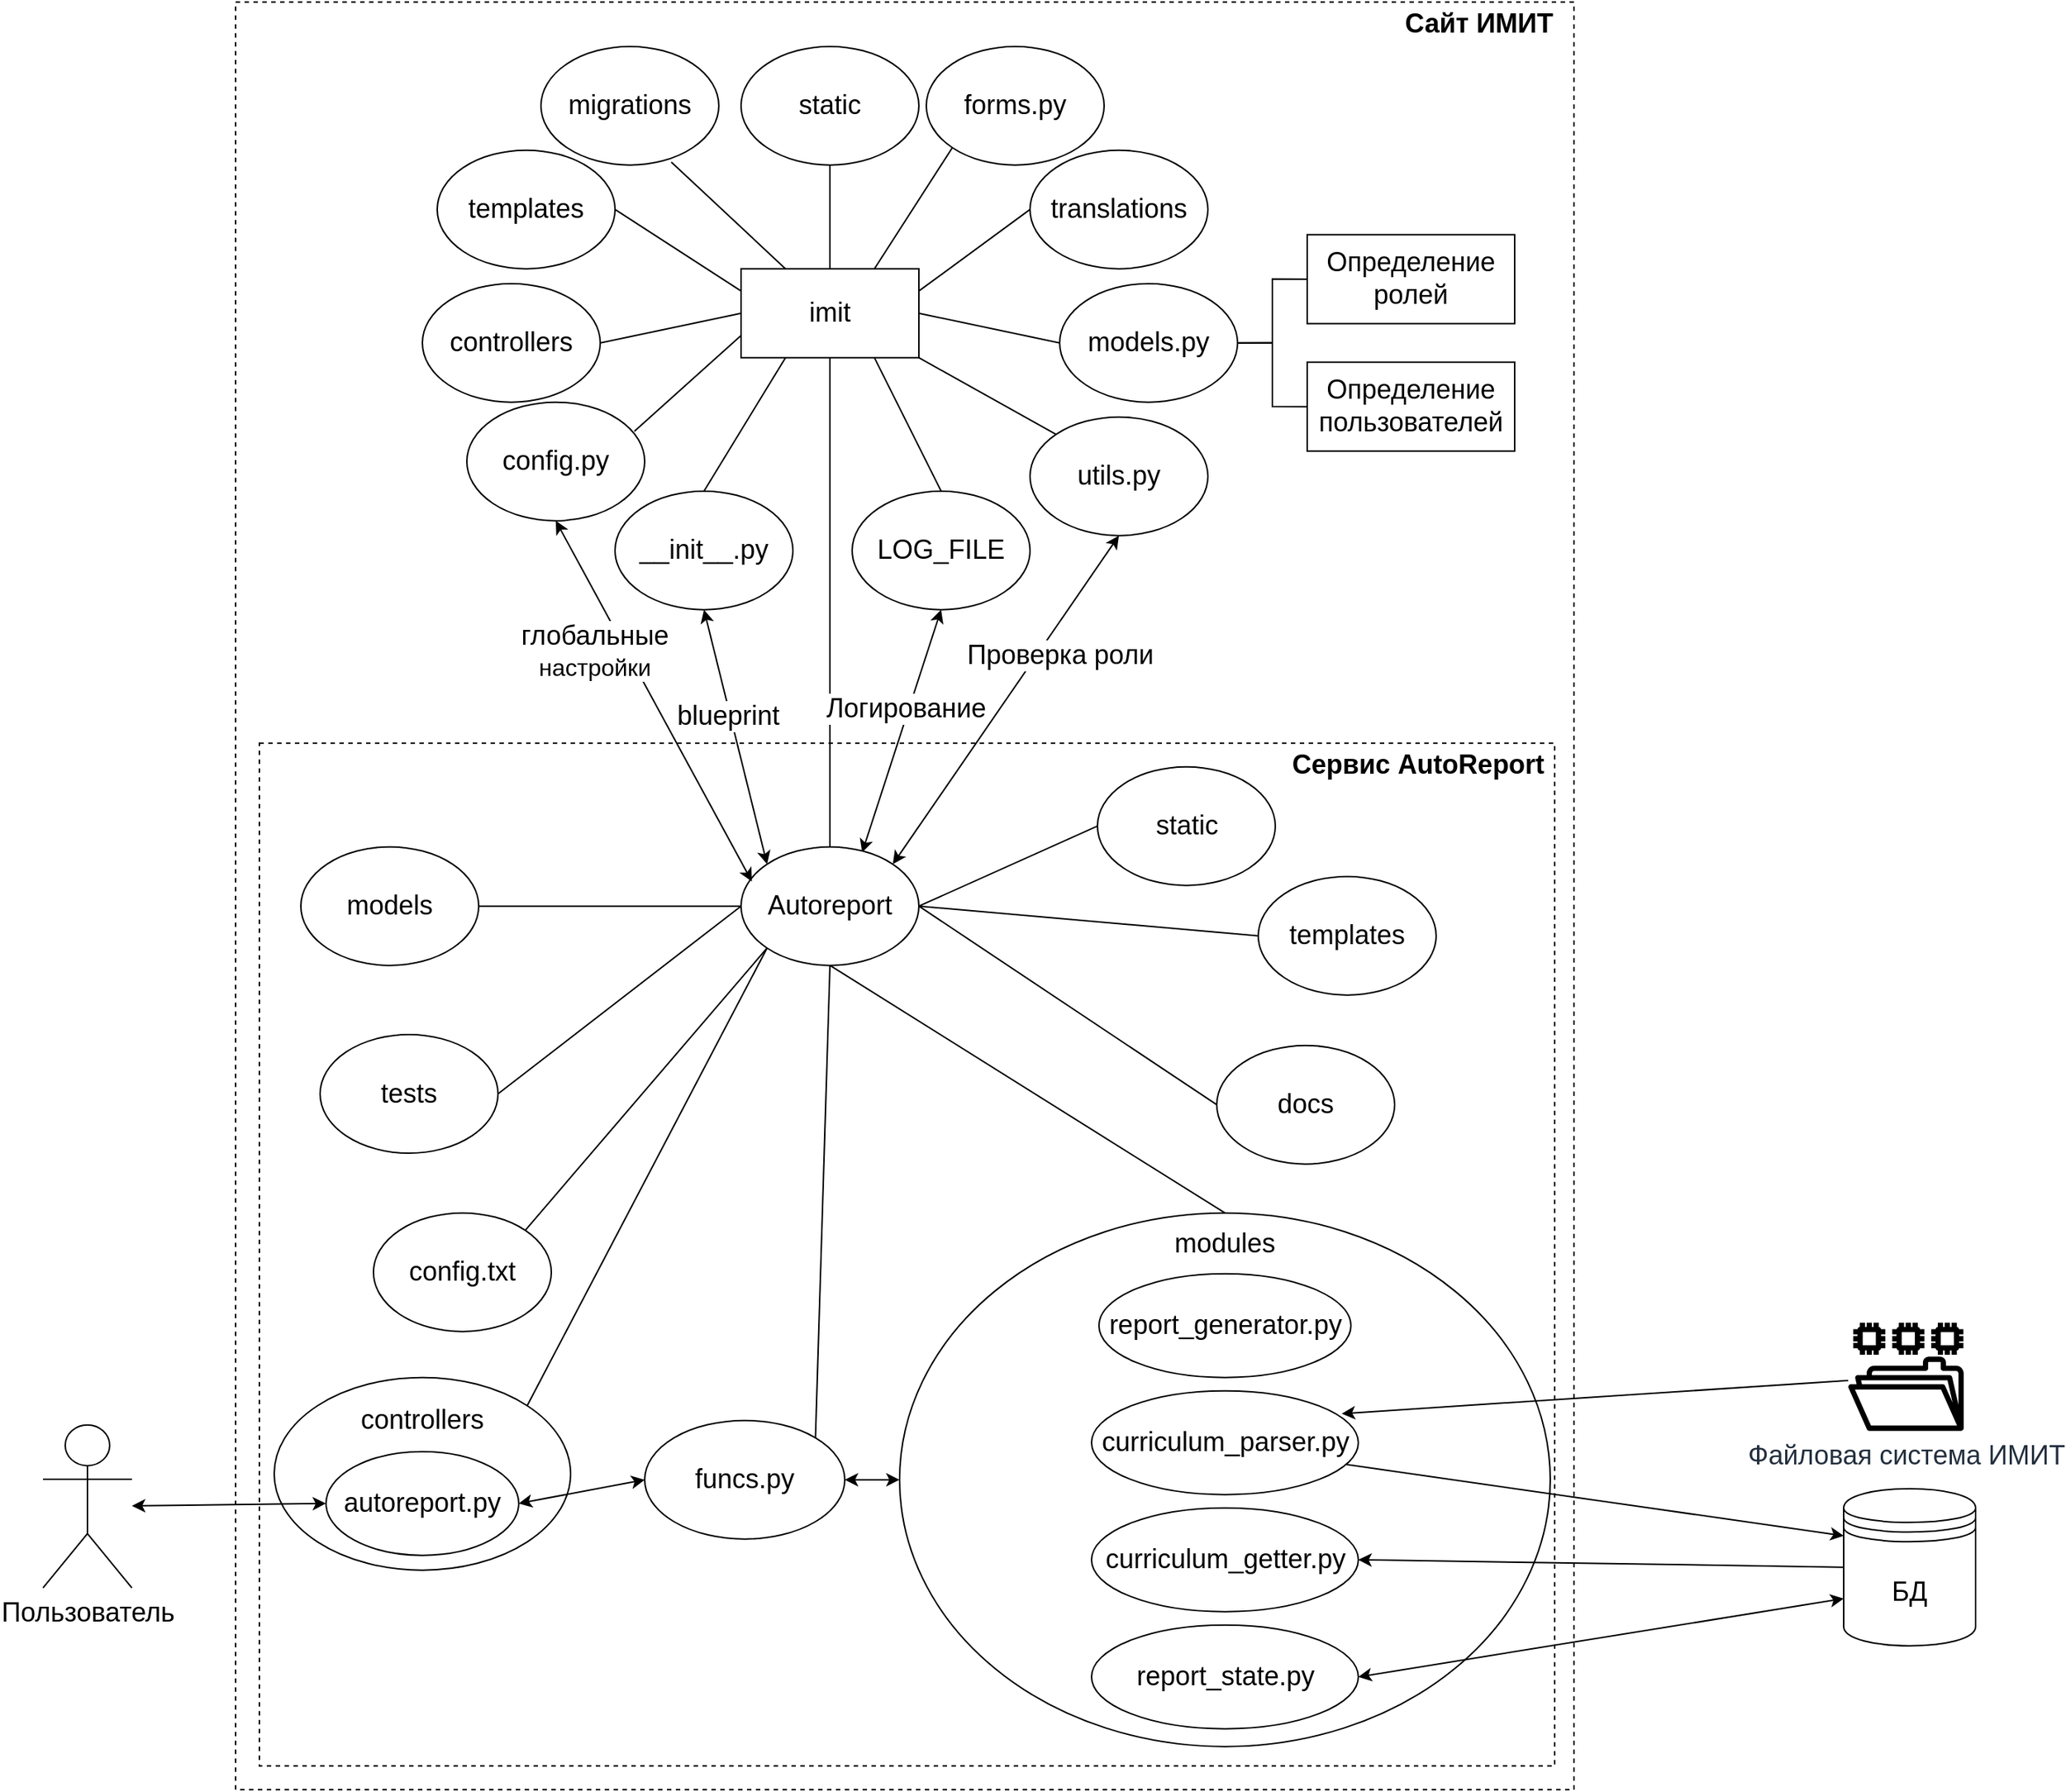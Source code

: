 <mxfile version="21.1.4" type="device">
  <diagram name="Страница 1" id="IZV1Hm3tQNgpVBTpKS9V">
    <mxGraphModel dx="1775" dy="245" grid="0" gridSize="10" guides="1" tooltips="1" connect="1" arrows="1" fold="1" page="1" pageScale="1" pageWidth="850" pageHeight="1100" math="0" shadow="0">
      <root>
        <mxCell id="0" />
        <mxCell id="1" parent="0" />
        <mxCell id="Ub1_vusqEFFK5saVrgV2-466" value="" style="rounded=0;whiteSpace=wrap;html=1;dashed=1;" vertex="1" parent="1">
          <mxGeometry x="1857" y="1470.333" width="903" height="1206" as="geometry" />
        </mxCell>
        <mxCell id="Ub1_vusqEFFK5saVrgV2-467" value="" style="rounded=0;whiteSpace=wrap;html=1;dashed=1;" vertex="1" parent="1">
          <mxGeometry x="1873" y="1970.333" width="874" height="690" as="geometry" />
        </mxCell>
        <mxCell id="Ub1_vusqEFFK5saVrgV2-468" style="rounded=0;orthogonalLoop=1;jettySize=auto;html=1;exitX=0.25;exitY=1;exitDx=0;exitDy=0;entryX=0.5;entryY=0;entryDx=0;entryDy=0;endArrow=none;endFill=0;" edge="1" parent="1" source="Ub1_vusqEFFK5saVrgV2-471" target="Ub1_vusqEFFK5saVrgV2-477">
          <mxGeometry relative="1" as="geometry" />
        </mxCell>
        <mxCell id="Ub1_vusqEFFK5saVrgV2-469" style="rounded=0;orthogonalLoop=1;jettySize=auto;html=1;exitX=0;exitY=0.75;exitDx=0;exitDy=0;entryX=0.942;entryY=0.246;entryDx=0;entryDy=0;entryPerimeter=0;endArrow=none;endFill=0;" edge="1" parent="1" source="Ub1_vusqEFFK5saVrgV2-471" target="Ub1_vusqEFFK5saVrgV2-476">
          <mxGeometry relative="1" as="geometry" />
        </mxCell>
        <mxCell id="Ub1_vusqEFFK5saVrgV2-470" style="rounded=0;orthogonalLoop=1;jettySize=auto;html=1;exitX=0.5;exitY=1;exitDx=0;exitDy=0;entryX=0.5;entryY=0;entryDx=0;entryDy=0;endArrow=none;endFill=0;" edge="1" parent="1" source="Ub1_vusqEFFK5saVrgV2-471" target="Ub1_vusqEFFK5saVrgV2-488">
          <mxGeometry relative="1" as="geometry" />
        </mxCell>
        <mxCell id="Ub1_vusqEFFK5saVrgV2-471" value="&lt;font style=&quot;font-size: 18px;&quot;&gt;imit&lt;/font&gt;" style="rounded=0;whiteSpace=wrap;html=1;" vertex="1" parent="1">
          <mxGeometry x="2198" y="1650.333" width="120" height="60" as="geometry" />
        </mxCell>
        <mxCell id="Ub1_vusqEFFK5saVrgV2-472" value="&lt;font style=&quot;font-size: 18px;&quot;&gt;templates&lt;/font&gt;" style="ellipse;whiteSpace=wrap;html=1;" vertex="1" parent="1">
          <mxGeometry x="1993" y="1570.333" width="120" height="80" as="geometry" />
        </mxCell>
        <mxCell id="Ub1_vusqEFFK5saVrgV2-473" value="&lt;font style=&quot;font-size: 18px;&quot;&gt;controllers&lt;/font&gt;" style="ellipse;whiteSpace=wrap;html=1;" vertex="1" parent="1">
          <mxGeometry x="1983" y="1660.333" width="120" height="80" as="geometry" />
        </mxCell>
        <mxCell id="Ub1_vusqEFFK5saVrgV2-474" value="&lt;font style=&quot;font-size: 18px;&quot;&gt;static&lt;/font&gt;" style="ellipse;whiteSpace=wrap;html=1;" vertex="1" parent="1">
          <mxGeometry x="2198" y="1500.333" width="120" height="80" as="geometry" />
        </mxCell>
        <mxCell id="Ub1_vusqEFFK5saVrgV2-475" value="&lt;font style=&quot;font-size: 18px;&quot;&gt;translations&lt;/font&gt;" style="ellipse;whiteSpace=wrap;html=1;" vertex="1" parent="1">
          <mxGeometry x="2393" y="1570.333" width="120" height="80" as="geometry" />
        </mxCell>
        <mxCell id="Ub1_vusqEFFK5saVrgV2-476" value="&lt;font style=&quot;font-size: 18px;&quot;&gt;config.py&lt;/font&gt;" style="ellipse;whiteSpace=wrap;html=1;" vertex="1" parent="1">
          <mxGeometry x="2013" y="1740.333" width="120" height="80" as="geometry" />
        </mxCell>
        <mxCell id="Ub1_vusqEFFK5saVrgV2-477" value="&lt;font style=&quot;font-size: 18px;&quot;&gt;__init__.py&lt;/font&gt;" style="ellipse;whiteSpace=wrap;html=1;" vertex="1" parent="1">
          <mxGeometry x="2113" y="1800.333" width="120" height="80" as="geometry" />
        </mxCell>
        <mxCell id="Ub1_vusqEFFK5saVrgV2-478" value="&lt;font style=&quot;font-size: 18px;&quot;&gt;migrations&lt;/font&gt;" style="ellipse;whiteSpace=wrap;html=1;" vertex="1" parent="1">
          <mxGeometry x="2063" y="1500.333" width="120" height="80" as="geometry" />
        </mxCell>
        <mxCell id="Ub1_vusqEFFK5saVrgV2-479" value="&lt;div&gt;&lt;font style=&quot;font-size: 18px;&quot;&gt;forms.py&lt;/font&gt;&lt;/div&gt;" style="ellipse;whiteSpace=wrap;html=1;" vertex="1" parent="1">
          <mxGeometry x="2323" y="1500.333" width="120" height="80" as="geometry" />
        </mxCell>
        <mxCell id="Ub1_vusqEFFK5saVrgV2-480" style="edgeStyle=orthogonalEdgeStyle;rounded=0;orthogonalLoop=1;jettySize=auto;html=1;exitX=1;exitY=0.5;exitDx=0;exitDy=0;entryX=0;entryY=0.5;entryDx=0;entryDy=0;endArrow=none;endFill=0;" edge="1" parent="1" source="Ub1_vusqEFFK5saVrgV2-481" target="Ub1_vusqEFFK5saVrgV2-526">
          <mxGeometry relative="1" as="geometry" />
        </mxCell>
        <mxCell id="Ub1_vusqEFFK5saVrgV2-481" value="&lt;font style=&quot;font-size: 18px;&quot;&gt;models.py&lt;/font&gt;" style="ellipse;whiteSpace=wrap;html=1;" vertex="1" parent="1">
          <mxGeometry x="2413" y="1660.333" width="120" height="80" as="geometry" />
        </mxCell>
        <mxCell id="Ub1_vusqEFFK5saVrgV2-482" value="&lt;font style=&quot;font-size: 18px;&quot;&gt;utils.py&lt;/font&gt;" style="ellipse;whiteSpace=wrap;html=1;" vertex="1" parent="1">
          <mxGeometry x="2393" y="1750.333" width="120" height="80" as="geometry" />
        </mxCell>
        <mxCell id="Ub1_vusqEFFK5saVrgV2-483" value="&lt;font style=&quot;font-size: 18px;&quot;&gt;LOG_FILE&lt;/font&gt;" style="ellipse;whiteSpace=wrap;html=1;" vertex="1" parent="1">
          <mxGeometry x="2273" y="1800.333" width="120" height="80" as="geometry" />
        </mxCell>
        <mxCell id="Ub1_vusqEFFK5saVrgV2-484" style="rounded=0;orthogonalLoop=1;jettySize=auto;html=1;exitX=0.681;exitY=0.048;exitDx=0;exitDy=0;entryX=0.5;entryY=1;entryDx=0;entryDy=0;startArrow=classic;startFill=1;exitPerimeter=0;" edge="1" parent="1" source="Ub1_vusqEFFK5saVrgV2-488" target="Ub1_vusqEFFK5saVrgV2-483">
          <mxGeometry relative="1" as="geometry" />
        </mxCell>
        <mxCell id="Ub1_vusqEFFK5saVrgV2-485" value="&lt;font style=&quot;font-size: 18px;&quot;&gt;Логирование&lt;/font&gt;" style="edgeLabel;html=1;align=center;verticalAlign=middle;resizable=0;points=[];" vertex="1" connectable="0" parent="Ub1_vusqEFFK5saVrgV2-484">
          <mxGeometry x="0.177" y="2" relative="1" as="geometry">
            <mxPoint as="offset" />
          </mxGeometry>
        </mxCell>
        <mxCell id="Ub1_vusqEFFK5saVrgV2-487" style="rounded=0;orthogonalLoop=1;jettySize=auto;html=1;exitX=0;exitY=1;exitDx=0;exitDy=0;entryX=1;entryY=0;entryDx=0;entryDy=0;endArrow=none;endFill=0;" edge="1" parent="1" source="Ub1_vusqEFFK5saVrgV2-488" target="Ub1_vusqEFFK5saVrgV2-501">
          <mxGeometry relative="1" as="geometry" />
        </mxCell>
        <mxCell id="Ub1_vusqEFFK5saVrgV2-488" value="&lt;font style=&quot;font-size: 18px;&quot;&gt;Autoreport&lt;/font&gt;" style="ellipse;whiteSpace=wrap;html=1;" vertex="1" parent="1">
          <mxGeometry x="2198" y="2040.333" width="120" height="80" as="geometry" />
        </mxCell>
        <mxCell id="Ub1_vusqEFFK5saVrgV2-489" style="rounded=0;orthogonalLoop=1;jettySize=auto;html=1;exitX=0;exitY=0.5;exitDx=0;exitDy=0;entryX=1;entryY=0.5;entryDx=0;entryDy=0;endArrow=none;endFill=0;" edge="1" parent="1" source="Ub1_vusqEFFK5saVrgV2-471" target="Ub1_vusqEFFK5saVrgV2-473">
          <mxGeometry relative="1" as="geometry">
            <mxPoint x="2238" y="1720.333" as="sourcePoint" />
            <mxPoint x="2205" y="1822.333" as="targetPoint" />
          </mxGeometry>
        </mxCell>
        <mxCell id="Ub1_vusqEFFK5saVrgV2-490" style="rounded=0;orthogonalLoop=1;jettySize=auto;html=1;exitX=0;exitY=0.25;exitDx=0;exitDy=0;entryX=1;entryY=0.5;entryDx=0;entryDy=0;endArrow=none;endFill=0;" edge="1" parent="1" source="Ub1_vusqEFFK5saVrgV2-471" target="Ub1_vusqEFFK5saVrgV2-472">
          <mxGeometry relative="1" as="geometry">
            <mxPoint x="2208" y="1690.333" as="sourcePoint" />
            <mxPoint x="2113" y="1710.333" as="targetPoint" />
          </mxGeometry>
        </mxCell>
        <mxCell id="Ub1_vusqEFFK5saVrgV2-491" style="rounded=0;orthogonalLoop=1;jettySize=auto;html=1;exitX=0.25;exitY=0;exitDx=0;exitDy=0;entryX=0.733;entryY=0.975;entryDx=0;entryDy=0;endArrow=none;endFill=0;entryPerimeter=0;" edge="1" parent="1" source="Ub1_vusqEFFK5saVrgV2-471" target="Ub1_vusqEFFK5saVrgV2-478">
          <mxGeometry relative="1" as="geometry">
            <mxPoint x="2208" y="1690.333" as="sourcePoint" />
            <mxPoint x="2133" y="1630.333" as="targetPoint" />
          </mxGeometry>
        </mxCell>
        <mxCell id="Ub1_vusqEFFK5saVrgV2-492" style="rounded=0;orthogonalLoop=1;jettySize=auto;html=1;exitX=0.5;exitY=0;exitDx=0;exitDy=0;entryX=0.5;entryY=1;entryDx=0;entryDy=0;endArrow=none;endFill=0;" edge="1" parent="1" source="Ub1_vusqEFFK5saVrgV2-471" target="Ub1_vusqEFFK5saVrgV2-474">
          <mxGeometry relative="1" as="geometry">
            <mxPoint x="2208" y="1660.333" as="sourcePoint" />
            <mxPoint x="2161" y="1588.333" as="targetPoint" />
          </mxGeometry>
        </mxCell>
        <mxCell id="Ub1_vusqEFFK5saVrgV2-493" style="rounded=0;orthogonalLoop=1;jettySize=auto;html=1;exitX=1;exitY=1;exitDx=0;exitDy=0;entryX=0;entryY=0;entryDx=0;entryDy=0;endArrow=none;endFill=0;" edge="1" parent="1" source="Ub1_vusqEFFK5saVrgV2-471" target="Ub1_vusqEFFK5saVrgV2-482">
          <mxGeometry relative="1" as="geometry">
            <mxPoint x="2268" y="1660.333" as="sourcePoint" />
            <mxPoint x="2268" y="1590.333" as="targetPoint" />
          </mxGeometry>
        </mxCell>
        <mxCell id="Ub1_vusqEFFK5saVrgV2-494" style="rounded=0;orthogonalLoop=1;jettySize=auto;html=1;exitX=1;exitY=0.25;exitDx=0;exitDy=0;entryX=0;entryY=0.5;entryDx=0;entryDy=0;endArrow=none;endFill=0;" edge="1" parent="1" source="Ub1_vusqEFFK5saVrgV2-471" target="Ub1_vusqEFFK5saVrgV2-475">
          <mxGeometry relative="1" as="geometry">
            <mxPoint x="2328" y="1660.333" as="sourcePoint" />
            <mxPoint x="2373" y="1586.333" as="targetPoint" />
          </mxGeometry>
        </mxCell>
        <mxCell id="Ub1_vusqEFFK5saVrgV2-495" style="rounded=0;orthogonalLoop=1;jettySize=auto;html=1;exitX=1;exitY=0.5;exitDx=0;exitDy=0;entryX=0;entryY=0.5;entryDx=0;entryDy=0;endArrow=none;endFill=0;" edge="1" parent="1" source="Ub1_vusqEFFK5saVrgV2-471" target="Ub1_vusqEFFK5saVrgV2-481">
          <mxGeometry relative="1" as="geometry">
            <mxPoint x="2328" y="1675.333" as="sourcePoint" />
            <mxPoint x="2403" y="1630.333" as="targetPoint" />
          </mxGeometry>
        </mxCell>
        <mxCell id="Ub1_vusqEFFK5saVrgV2-496" style="rounded=0;orthogonalLoop=1;jettySize=auto;html=1;exitX=0.75;exitY=0;exitDx=0;exitDy=0;entryX=0;entryY=1;entryDx=0;entryDy=0;endArrow=none;endFill=0;" edge="1" parent="1" source="Ub1_vusqEFFK5saVrgV2-471" target="Ub1_vusqEFFK5saVrgV2-479">
          <mxGeometry relative="1" as="geometry">
            <mxPoint x="2328" y="1690.333" as="sourcePoint" />
            <mxPoint x="2423" y="1710.333" as="targetPoint" />
          </mxGeometry>
        </mxCell>
        <mxCell id="Ub1_vusqEFFK5saVrgV2-497" style="rounded=0;orthogonalLoop=1;jettySize=auto;html=1;exitX=0.75;exitY=1;exitDx=0;exitDy=0;entryX=0.5;entryY=0;entryDx=0;entryDy=0;endArrow=none;endFill=0;" edge="1" parent="1" source="Ub1_vusqEFFK5saVrgV2-471" target="Ub1_vusqEFFK5saVrgV2-483">
          <mxGeometry relative="1" as="geometry">
            <mxPoint x="2328" y="1705.333" as="sourcePoint" />
            <mxPoint x="2421" y="1762.333" as="targetPoint" />
          </mxGeometry>
        </mxCell>
        <mxCell id="Ub1_vusqEFFK5saVrgV2-498" style="rounded=0;orthogonalLoop=1;jettySize=auto;html=1;exitX=0;exitY=0;exitDx=0;exitDy=0;entryX=0.5;entryY=1;entryDx=0;entryDy=0;startArrow=classic;startFill=1;" edge="1" parent="1" source="Ub1_vusqEFFK5saVrgV2-488" target="Ub1_vusqEFFK5saVrgV2-477">
          <mxGeometry relative="1" as="geometry">
            <mxPoint x="2310" y="2022.333" as="sourcePoint" />
            <mxPoint x="2383" y="1890.333" as="targetPoint" />
          </mxGeometry>
        </mxCell>
        <mxCell id="Ub1_vusqEFFK5saVrgV2-499" value="&lt;font style=&quot;font-size: 18px;&quot;&gt;blueprint&lt;/font&gt;" style="edgeLabel;html=1;align=center;verticalAlign=middle;resizable=0;points=[];" vertex="1" connectable="0" parent="Ub1_vusqEFFK5saVrgV2-498">
          <mxGeometry x="0.177" y="2" relative="1" as="geometry">
            <mxPoint as="offset" />
          </mxGeometry>
        </mxCell>
        <mxCell id="Ub1_vusqEFFK5saVrgV2-500" value="&lt;font style=&quot;font-size: 18px;&quot;&gt;templates&lt;/font&gt;" style="ellipse;whiteSpace=wrap;html=1;" vertex="1" parent="1">
          <mxGeometry x="2547" y="2060.333" width="120" height="80" as="geometry" />
        </mxCell>
        <mxCell id="Ub1_vusqEFFK5saVrgV2-501" value="&lt;div&gt;&lt;font style=&quot;font-size: 18px;&quot;&gt;controllers&lt;br&gt;&lt;/font&gt;&lt;/div&gt;&lt;div&gt;&lt;font style=&quot;font-size: 18px;&quot;&gt;&lt;br&gt;&lt;/font&gt;&lt;/div&gt;&lt;div&gt;&lt;font style=&quot;font-size: 18px;&quot;&gt;&lt;br&gt;&lt;/font&gt;&lt;/div&gt;&lt;div&gt;&lt;br&gt;&lt;/div&gt;&lt;div&gt;&lt;br&gt;&lt;/div&gt;" style="ellipse;whiteSpace=wrap;html=1;" vertex="1" parent="1">
          <mxGeometry x="1883" y="2398.333" width="200" height="130" as="geometry" />
        </mxCell>
        <mxCell id="Ub1_vusqEFFK5saVrgV2-502" value="&lt;font style=&quot;font-size: 18px;&quot;&gt;static&lt;/font&gt;" style="ellipse;whiteSpace=wrap;html=1;" vertex="1" parent="1">
          <mxGeometry x="2438.5" y="1986.333" width="120" height="80" as="geometry" />
        </mxCell>
        <mxCell id="Ub1_vusqEFFK5saVrgV2-503" style="rounded=0;orthogonalLoop=1;jettySize=auto;html=1;exitX=1;exitY=0.5;exitDx=0;exitDy=0;entryX=0;entryY=0.5;entryDx=0;entryDy=0;startArrow=classic;startFill=1;" edge="1" parent="1" source="Ub1_vusqEFFK5saVrgV2-504" target="Ub1_vusqEFFK5saVrgV2-505">
          <mxGeometry relative="1" as="geometry" />
        </mxCell>
        <mxCell id="Ub1_vusqEFFK5saVrgV2-504" value="&lt;font style=&quot;font-size: 18px;&quot;&gt;autoreport.py&lt;/font&gt;" style="ellipse;whiteSpace=wrap;html=1;" vertex="1" parent="1">
          <mxGeometry x="1918" y="2448.333" width="130" height="70" as="geometry" />
        </mxCell>
        <mxCell id="Ub1_vusqEFFK5saVrgV2-505" value="&lt;font style=&quot;font-size: 18px;&quot;&gt;funcs.py&lt;/font&gt;" style="ellipse;whiteSpace=wrap;html=1;" vertex="1" parent="1">
          <mxGeometry x="2133" y="2427.333" width="135" height="80" as="geometry" />
        </mxCell>
        <mxCell id="Ub1_vusqEFFK5saVrgV2-506" value="&lt;font style=&quot;font-size: 18px;&quot;&gt;tests&lt;/font&gt;" style="ellipse;whiteSpace=wrap;html=1;" vertex="1" parent="1">
          <mxGeometry x="1914" y="2167.003" width="120" height="80" as="geometry" />
        </mxCell>
        <mxCell id="Ub1_vusqEFFK5saVrgV2-507" value="&lt;font style=&quot;font-size: 18px;&quot;&gt;docs&lt;/font&gt;" style="ellipse;whiteSpace=wrap;html=1;" vertex="1" parent="1">
          <mxGeometry x="2519" y="2174.333" width="120" height="80" as="geometry" />
        </mxCell>
        <mxCell id="Ub1_vusqEFFK5saVrgV2-509" value="&lt;font style=&quot;font-size: 18px;&quot;&gt;config.txt&lt;/font&gt;" style="ellipse;whiteSpace=wrap;html=1;" vertex="1" parent="1">
          <mxGeometry x="1950" y="2287.333" width="120" height="80" as="geometry" />
        </mxCell>
        <mxCell id="Ub1_vusqEFFK5saVrgV2-510" style="rounded=0;orthogonalLoop=1;jettySize=auto;html=1;exitX=0.5;exitY=1;exitDx=0;exitDy=0;entryX=1;entryY=0;entryDx=0;entryDy=0;endArrow=none;endFill=0;" edge="1" parent="1" source="Ub1_vusqEFFK5saVrgV2-488" target="Ub1_vusqEFFK5saVrgV2-505">
          <mxGeometry relative="1" as="geometry">
            <mxPoint x="2208" y="2090.333" as="sourcePoint" />
            <mxPoint x="2123" y="2050.333" as="targetPoint" />
          </mxGeometry>
        </mxCell>
        <mxCell id="Ub1_vusqEFFK5saVrgV2-511" style="rounded=0;orthogonalLoop=1;jettySize=auto;html=1;exitX=0.5;exitY=1;exitDx=0;exitDy=0;endArrow=none;endFill=0;entryX=0.5;entryY=0;entryDx=0;entryDy=0;" edge="1" parent="1" source="Ub1_vusqEFFK5saVrgV2-488" target="Ub1_vusqEFFK5saVrgV2-531">
          <mxGeometry relative="1" as="geometry">
            <mxPoint x="2208" y="2090.333" as="sourcePoint" />
            <mxPoint x="2180.5" y="2350.333" as="targetPoint" />
          </mxGeometry>
        </mxCell>
        <mxCell id="Ub1_vusqEFFK5saVrgV2-512" style="rounded=0;orthogonalLoop=1;jettySize=auto;html=1;exitX=0;exitY=1;exitDx=0;exitDy=0;entryX=1;entryY=0;entryDx=0;entryDy=0;endArrow=none;endFill=0;" edge="1" parent="1" source="Ub1_vusqEFFK5saVrgV2-488" target="Ub1_vusqEFFK5saVrgV2-509">
          <mxGeometry relative="1" as="geometry">
            <mxPoint x="2310" y="2118.333" as="sourcePoint" />
            <mxPoint x="2451" y="2432.333" as="targetPoint" />
          </mxGeometry>
        </mxCell>
        <mxCell id="Ub1_vusqEFFK5saVrgV2-513" style="rounded=0;orthogonalLoop=1;jettySize=auto;html=1;exitX=0;exitY=0.5;exitDx=0;exitDy=0;entryX=1;entryY=0.5;entryDx=0;entryDy=0;endArrow=none;endFill=0;" edge="1" parent="1" source="Ub1_vusqEFFK5saVrgV2-488" target="Ub1_vusqEFFK5saVrgV2-506">
          <mxGeometry relative="1" as="geometry">
            <mxPoint x="2310" y="2118.333" as="sourcePoint" />
            <mxPoint x="2491" y="2342.333" as="targetPoint" />
          </mxGeometry>
        </mxCell>
        <mxCell id="Ub1_vusqEFFK5saVrgV2-514" style="rounded=0;orthogonalLoop=1;jettySize=auto;html=1;exitX=1;exitY=0.5;exitDx=0;exitDy=0;entryX=0;entryY=0.5;entryDx=0;entryDy=0;endArrow=none;endFill=0;" edge="1" parent="1" source="Ub1_vusqEFFK5saVrgV2-488" target="Ub1_vusqEFFK5saVrgV2-507">
          <mxGeometry relative="1" as="geometry">
            <mxPoint x="2310" y="2118.333" as="sourcePoint" />
            <mxPoint x="2513" y="2290.333" as="targetPoint" />
          </mxGeometry>
        </mxCell>
        <mxCell id="Ub1_vusqEFFK5saVrgV2-515" style="rounded=0;orthogonalLoop=1;jettySize=auto;html=1;exitX=1;exitY=0.5;exitDx=0;exitDy=0;entryX=0;entryY=0.5;entryDx=0;entryDy=0;endArrow=none;endFill=0;" edge="1" parent="1" source="Ub1_vusqEFFK5saVrgV2-488" target="Ub1_vusqEFFK5saVrgV2-502">
          <mxGeometry relative="1" as="geometry">
            <mxPoint x="2328" y="2090.333" as="sourcePoint" />
            <mxPoint x="2533" y="2200.333" as="targetPoint" />
          </mxGeometry>
        </mxCell>
        <mxCell id="Ub1_vusqEFFK5saVrgV2-516" style="rounded=0;orthogonalLoop=1;jettySize=auto;html=1;exitX=1;exitY=0.5;exitDx=0;exitDy=0;entryX=0;entryY=0.5;entryDx=0;entryDy=0;endArrow=none;endFill=0;" edge="1" parent="1" source="Ub1_vusqEFFK5saVrgV2-488" target="Ub1_vusqEFFK5saVrgV2-500">
          <mxGeometry relative="1" as="geometry">
            <mxPoint x="2328" y="2090.333" as="sourcePoint" />
            <mxPoint x="2403" y="2040.333" as="targetPoint" />
          </mxGeometry>
        </mxCell>
        <mxCell id="Ub1_vusqEFFK5saVrgV2-517" value="&lt;font style=&quot;font-size: 18px;&quot;&gt;&lt;b&gt;Сервис AutoReport&lt;/b&gt;&lt;/font&gt; " style="text;html=1;strokeColor=none;fillColor=none;align=center;verticalAlign=middle;whiteSpace=wrap;rounded=0;" vertex="1" parent="1">
          <mxGeometry x="2566" y="1970.33" width="178" height="30" as="geometry" />
        </mxCell>
        <mxCell id="Ub1_vusqEFFK5saVrgV2-518" value="&lt;font style=&quot;font-size: 18px;&quot;&gt;&lt;b&gt;Сайт ИМИТ&lt;/b&gt;&lt;/font&gt; " style="text;html=1;strokeColor=none;fillColor=none;align=center;verticalAlign=middle;whiteSpace=wrap;rounded=0;" vertex="1" parent="1">
          <mxGeometry x="2632" y="1470.33" width="128" height="30" as="geometry" />
        </mxCell>
        <mxCell id="Ub1_vusqEFFK5saVrgV2-519" value="&lt;font style=&quot;font-size: 18px;&quot;&gt;Пользователь&lt;/font&gt;" style="shape=umlActor;verticalLabelPosition=bottom;verticalAlign=top;html=1;outlineConnect=0;" vertex="1" parent="1">
          <mxGeometry x="1727" y="2430.333" width="60" height="110" as="geometry" />
        </mxCell>
        <mxCell id="Ub1_vusqEFFK5saVrgV2-520" style="rounded=0;orthogonalLoop=1;jettySize=auto;html=1;entryX=0;entryY=0.5;entryDx=0;entryDy=0;startArrow=classic;startFill=1;" edge="1" parent="1" source="Ub1_vusqEFFK5saVrgV2-519" target="Ub1_vusqEFFK5saVrgV2-504">
          <mxGeometry relative="1" as="geometry">
            <mxPoint x="2013" y="2130.333" as="sourcePoint" />
            <mxPoint x="2048" y="2150.333" as="targetPoint" />
          </mxGeometry>
        </mxCell>
        <mxCell id="Ub1_vusqEFFK5saVrgV2-521" style="rounded=0;orthogonalLoop=1;jettySize=auto;html=1;exitX=1;exitY=0.5;exitDx=0;exitDy=0;entryX=0;entryY=0.5;entryDx=0;entryDy=0;startArrow=classic;startFill=1;" edge="1" parent="1" source="Ub1_vusqEFFK5saVrgV2-505" target="Ub1_vusqEFFK5saVrgV2-531">
          <mxGeometry relative="1" as="geometry">
            <mxPoint x="1995" y="2158.333" as="sourcePoint" />
            <mxPoint x="2003" y="2282.333" as="targetPoint" />
          </mxGeometry>
        </mxCell>
        <mxCell id="Ub1_vusqEFFK5saVrgV2-522" value="&lt;font style=&quot;font-size: 18px;&quot;&gt;models&lt;/font&gt;" style="ellipse;whiteSpace=wrap;html=1;" vertex="1" parent="1">
          <mxGeometry x="1901" y="2040.333" width="120" height="80" as="geometry" />
        </mxCell>
        <mxCell id="Ub1_vusqEFFK5saVrgV2-523" style="rounded=0;orthogonalLoop=1;jettySize=auto;html=1;exitX=0;exitY=0.5;exitDx=0;exitDy=0;entryX=1;entryY=0.5;entryDx=0;entryDy=0;endArrow=none;endFill=0;" edge="1" parent="1" source="Ub1_vusqEFFK5saVrgV2-488" target="Ub1_vusqEFFK5saVrgV2-522">
          <mxGeometry relative="1" as="geometry">
            <mxPoint x="2268" y="2130.333" as="sourcePoint" />
            <mxPoint x="2483" y="2390.333" as="targetPoint" />
          </mxGeometry>
        </mxCell>
        <mxCell id="Ub1_vusqEFFK5saVrgV2-524" style="rounded=0;orthogonalLoop=1;jettySize=auto;html=1;exitX=1;exitY=0;exitDx=0;exitDy=0;entryX=0.5;entryY=1;entryDx=0;entryDy=0;startArrow=classic;startFill=1;" edge="1" parent="1" source="Ub1_vusqEFFK5saVrgV2-488" target="Ub1_vusqEFFK5saVrgV2-482">
          <mxGeometry relative="1" as="geometry">
            <mxPoint x="2290" y="2054.333" as="sourcePoint" />
            <mxPoint x="2343" y="1890.333" as="targetPoint" />
          </mxGeometry>
        </mxCell>
        <mxCell id="Ub1_vusqEFFK5saVrgV2-525" value="&lt;font style=&quot;font-size: 18px;&quot;&gt;Проверка роли&lt;br&gt;&lt;/font&gt;" style="edgeLabel;html=1;align=center;verticalAlign=middle;resizable=0;points=[];" vertex="1" connectable="0" parent="Ub1_vusqEFFK5saVrgV2-524">
          <mxGeometry x="0.177" y="2" relative="1" as="geometry">
            <mxPoint x="24" y="-10" as="offset" />
          </mxGeometry>
        </mxCell>
        <mxCell id="Ub1_vusqEFFK5saVrgV2-526" value="&lt;div&gt;&lt;font style=&quot;font-size: 18px;&quot;&gt;Определение&lt;/font&gt;&lt;/div&gt;&lt;div&gt;&lt;font style=&quot;font-size: 18px;&quot;&gt;ролей&lt;br&gt;&lt;/font&gt;&lt;/div&gt;" style="rounded=0;whiteSpace=wrap;html=1;" vertex="1" parent="1">
          <mxGeometry x="2580" y="1627.333" width="140" height="60" as="geometry" />
        </mxCell>
        <mxCell id="Ub1_vusqEFFK5saVrgV2-527" value="&lt;font style=&quot;font-size: 18px;&quot;&gt;Файловая система ИМИТ&lt;br&gt;&lt;/font&gt;" style="sketch=0;outlineConnect=0;fontColor=#232F3E;gradientColor=none;fillColor=#000000;strokeColor=none;dashed=0;verticalLabelPosition=bottom;verticalAlign=top;align=center;html=1;fontSize=12;fontStyle=0;aspect=fixed;pointerEvents=1;shape=mxgraph.aws4.file_system;" vertex="1" parent="1">
          <mxGeometry x="2945" y="2361.333" width="78" height="73" as="geometry" />
        </mxCell>
        <mxCell id="Ub1_vusqEFFK5saVrgV2-528" value="&lt;font style=&quot;font-size: 18px;&quot;&gt;БД&lt;/font&gt;" style="shape=datastore;whiteSpace=wrap;html=1;" vertex="1" parent="1">
          <mxGeometry x="2942" y="2473.333" width="89" height="106" as="geometry" />
        </mxCell>
        <mxCell id="Ub1_vusqEFFK5saVrgV2-529" style="edgeStyle=orthogonalEdgeStyle;rounded=0;orthogonalLoop=1;jettySize=auto;html=1;exitX=1;exitY=0.5;exitDx=0;exitDy=0;entryX=0;entryY=0.5;entryDx=0;entryDy=0;endArrow=none;endFill=0;" edge="1" parent="1" source="Ub1_vusqEFFK5saVrgV2-481" target="Ub1_vusqEFFK5saVrgV2-530">
          <mxGeometry relative="1" as="geometry">
            <mxPoint x="2533" y="1715.333" as="sourcePoint" />
          </mxGeometry>
        </mxCell>
        <mxCell id="Ub1_vusqEFFK5saVrgV2-530" value="&lt;div&gt;&lt;font style=&quot;font-size: 18px;&quot;&gt;Определение&lt;/font&gt;&lt;/div&gt;&lt;div&gt;&lt;font style=&quot;font-size: 18px;&quot;&gt;пользователей&lt;br&gt;&lt;/font&gt;&lt;/div&gt;" style="rounded=0;whiteSpace=wrap;html=1;" vertex="1" parent="1">
          <mxGeometry x="2580" y="1713.333" width="140" height="60" as="geometry" />
        </mxCell>
        <mxCell id="Ub1_vusqEFFK5saVrgV2-531" value="&lt;div&gt;&lt;font style=&quot;font-size: 18px;&quot;&gt;modules&lt;br&gt;&lt;/font&gt;&lt;/div&gt;&lt;div&gt;&lt;font style=&quot;font-size: 18px;&quot;&gt;&lt;br&gt;&lt;/font&gt;&lt;/div&gt;&lt;div&gt;&lt;font style=&quot;font-size: 18px;&quot;&gt;&lt;br&gt;&lt;/font&gt;&lt;/div&gt;&lt;div&gt;&lt;font style=&quot;font-size: 18px;&quot;&gt;&lt;br&gt;&lt;/font&gt;&lt;/div&gt;&lt;div&gt;&lt;font style=&quot;font-size: 18px;&quot;&gt;&lt;br&gt;&lt;/font&gt;&lt;/div&gt;&lt;div&gt;&lt;font style=&quot;font-size: 18px;&quot;&gt;&lt;br&gt;&lt;/font&gt;&lt;/div&gt;&lt;div&gt;&lt;font style=&quot;font-size: 18px;&quot;&gt;&lt;br&gt;&lt;/font&gt;&lt;/div&gt;&lt;div&gt;&lt;font style=&quot;font-size: 18px;&quot;&gt;&lt;br&gt;&lt;/font&gt;&lt;/div&gt;&lt;div&gt;&lt;font style=&quot;font-size: 18px;&quot;&gt;&lt;br&gt;&lt;/font&gt;&lt;/div&gt;&lt;div&gt;&lt;br&gt;&lt;/div&gt;&lt;div&gt;&lt;br&gt;&lt;/div&gt;&lt;div&gt;&lt;br&gt;&lt;/div&gt;&lt;div&gt;&lt;br&gt;&lt;/div&gt;&lt;div&gt;&lt;br&gt;&lt;/div&gt;&lt;div&gt;&lt;br&gt;&lt;/div&gt;&lt;div&gt;&lt;br&gt;&lt;/div&gt;&lt;div&gt;&lt;br&gt;&lt;/div&gt;&lt;div&gt;&lt;br&gt;&lt;/div&gt;&lt;div&gt;&lt;br&gt;&lt;/div&gt;" style="ellipse;whiteSpace=wrap;html=1;" vertex="1" parent="1">
          <mxGeometry x="2305" y="2287.333" width="439" height="360" as="geometry" />
        </mxCell>
        <mxCell id="Ub1_vusqEFFK5saVrgV2-532" value="&lt;font style=&quot;font-size: 18px;&quot;&gt;curriculum_getter.py&lt;/font&gt;" style="ellipse;whiteSpace=wrap;html=1;" vertex="1" parent="1">
          <mxGeometry x="2434.5" y="2486.333" width="180" height="70" as="geometry" />
        </mxCell>
        <mxCell id="Ub1_vusqEFFK5saVrgV2-533" value="&lt;font style=&quot;font-size: 18px;&quot;&gt;curriculum_parser.py&lt;/font&gt;" style="ellipse;whiteSpace=wrap;html=1;" vertex="1" parent="1">
          <mxGeometry x="2434.5" y="2407.333" width="180" height="70" as="geometry" />
        </mxCell>
        <mxCell id="Ub1_vusqEFFK5saVrgV2-534" value="&lt;font style=&quot;font-size: 18px;&quot;&gt;report_generator.py&lt;/font&gt;" style="ellipse;whiteSpace=wrap;html=1;" vertex="1" parent="1">
          <mxGeometry x="2439.5" y="2328.333" width="170" height="70" as="geometry" />
        </mxCell>
        <mxCell id="Ub1_vusqEFFK5saVrgV2-535" value="&lt;font style=&quot;font-size: 18px;&quot;&gt;report_state.py&lt;/font&gt;" style="ellipse;whiteSpace=wrap;html=1;" vertex="1" parent="1">
          <mxGeometry x="2434.5" y="2565.333" width="180" height="70" as="geometry" />
        </mxCell>
        <mxCell id="Ub1_vusqEFFK5saVrgV2-536" style="rounded=0;orthogonalLoop=1;jettySize=auto;html=1;entryX=0.938;entryY=0.22;entryDx=0;entryDy=0;entryPerimeter=0;" edge="1" parent="1" source="Ub1_vusqEFFK5saVrgV2-527" target="Ub1_vusqEFFK5saVrgV2-533">
          <mxGeometry relative="1" as="geometry">
            <mxPoint x="2654" y="2532.333" as="sourcePoint" />
            <mxPoint x="2950" y="2542.333" as="targetPoint" />
          </mxGeometry>
        </mxCell>
        <mxCell id="Ub1_vusqEFFK5saVrgV2-537" style="rounded=0;orthogonalLoop=1;jettySize=auto;html=1;entryX=1;entryY=0.5;entryDx=0;entryDy=0;exitX=0;exitY=0.5;exitDx=0;exitDy=0;" edge="1" parent="1" source="Ub1_vusqEFFK5saVrgV2-528" target="Ub1_vusqEFFK5saVrgV2-532">
          <mxGeometry relative="1" as="geometry">
            <mxPoint x="2950" y="2542.333" as="sourcePoint" />
            <mxPoint x="2654" y="2532.333" as="targetPoint" />
          </mxGeometry>
        </mxCell>
        <mxCell id="Ub1_vusqEFFK5saVrgV2-538" style="rounded=0;orthogonalLoop=1;jettySize=auto;html=1;entryX=0;entryY=0.3;entryDx=0;entryDy=0;exitX=0.954;exitY=0.71;exitDx=0;exitDy=0;exitPerimeter=0;" edge="1" parent="1" source="Ub1_vusqEFFK5saVrgV2-533" target="Ub1_vusqEFFK5saVrgV2-528">
          <mxGeometry relative="1" as="geometry" />
        </mxCell>
        <mxCell id="Ub1_vusqEFFK5saVrgV2-539" style="rounded=0;orthogonalLoop=1;jettySize=auto;html=1;entryX=1;entryY=0.5;entryDx=0;entryDy=0;exitX=0;exitY=0.7;exitDx=0;exitDy=0;startArrow=classic;startFill=1;" edge="1" parent="1" source="Ub1_vusqEFFK5saVrgV2-528" target="Ub1_vusqEFFK5saVrgV2-535">
          <mxGeometry relative="1" as="geometry">
            <mxPoint x="2955" y="2582.333" as="sourcePoint" />
            <mxPoint x="2627" y="2577.333" as="targetPoint" />
          </mxGeometry>
        </mxCell>
        <mxCell id="Ub1_vusqEFFK5saVrgV2-540" style="rounded=0;orthogonalLoop=1;jettySize=auto;html=1;exitX=0.061;exitY=0.292;exitDx=0;exitDy=0;entryX=0.5;entryY=1;entryDx=0;entryDy=0;endArrow=classic;endFill=1;exitPerimeter=0;startArrow=classic;startFill=1;" edge="1" parent="1" source="Ub1_vusqEFFK5saVrgV2-488" target="Ub1_vusqEFFK5saVrgV2-476">
          <mxGeometry relative="1" as="geometry">
            <mxPoint x="2208" y="2090" as="sourcePoint" />
            <mxPoint x="2031" y="2090" as="targetPoint" />
          </mxGeometry>
        </mxCell>
        <mxCell id="Ub1_vusqEFFK5saVrgV2-541" value="&lt;div&gt;&lt;font style=&quot;font-size: 18px;&quot;&gt;глобальные&lt;/font&gt;&lt;/div&gt;&lt;div&gt;&lt;font size=&quot;3&quot;&gt;настройки&lt;br&gt;&lt;/font&gt;&lt;/div&gt;" style="edgeLabel;html=1;align=center;verticalAlign=middle;resizable=0;points=[];" vertex="1" connectable="0" parent="Ub1_vusqEFFK5saVrgV2-540">
          <mxGeometry x="0.321" y="5" relative="1" as="geometry">
            <mxPoint x="-15" y="2" as="offset" />
          </mxGeometry>
        </mxCell>
      </root>
    </mxGraphModel>
  </diagram>
</mxfile>
